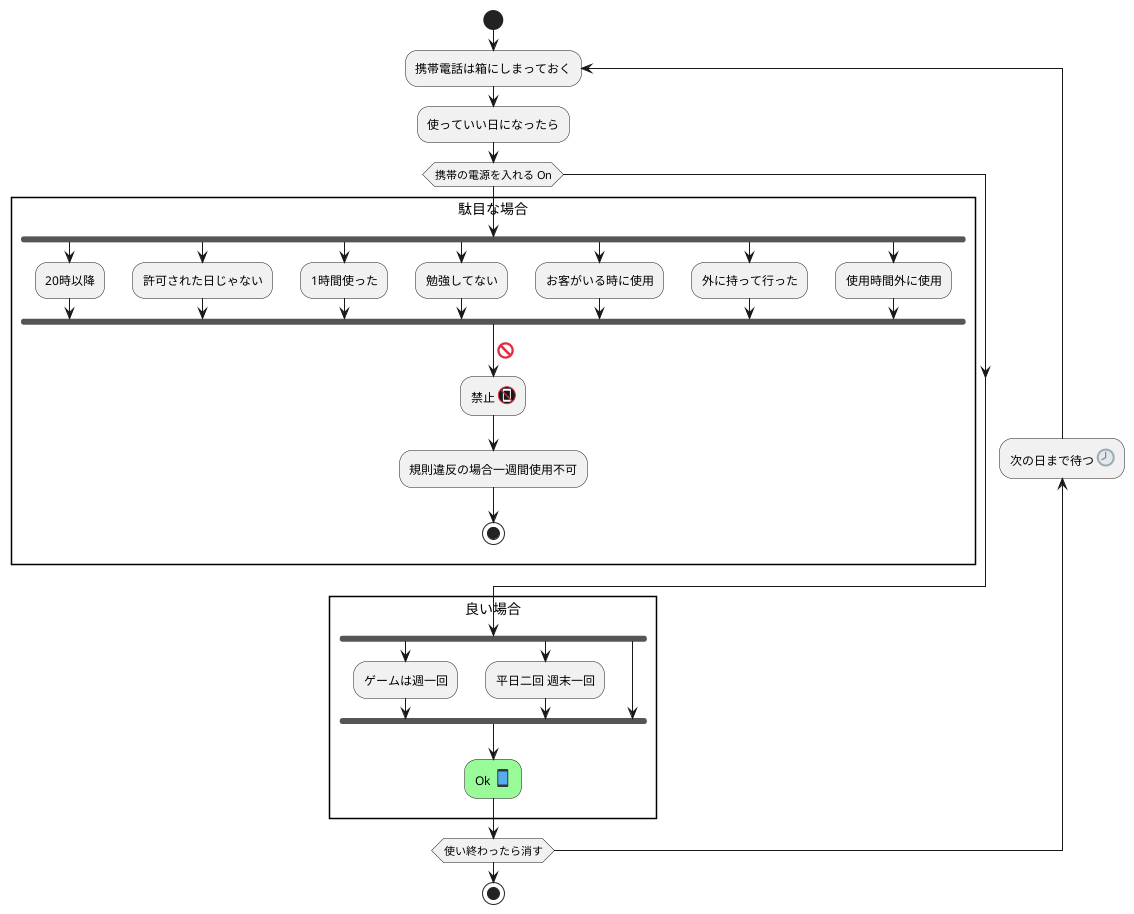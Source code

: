 @startuml
!$no = "<:1f6ab:>"
' !$no = "<color:crimson>no"
' !$yes = "<color:palegreen>yes"
!$ok = "<:1f44c:>"
!$stop = "<:1f4f5:>"
!$greenOk = "#PaleGreen:Ok"
!$iphone = "<:1f4f1:>"
start
repeat :携帯電話は箱にしまっておく;
:使っていい日になったら;
if (携帯の電源を入れる On) then
  rectangle 駄目な場合 {
    fork
      :20時以降;
    fork again
      :許可された日じゃない;
    fork again
      :1時間使った;
    fork again
      :勉強してない;
    fork again
      :お客がいる時に使用;
    fork again
      :外に持って行った;
    fork again
      :使用時間外に使用;
    end fork
    ' #Crimsom:$stop 禁止;
    ->$no;
    :禁止 $stop;
    :規則違反の場合一週間使用不可;
    stop
  }
endif
backward:次の日まで待つ <:1f557:>;
rectangle 良い場合 {
  fork
    :ゲームは週一回;
  fork again
    :平日二回 週末一回;
  fork again
  end fork
  $greenOk $iphone;
}
repeat while (使い終わったら消す)
stop
@enduml
